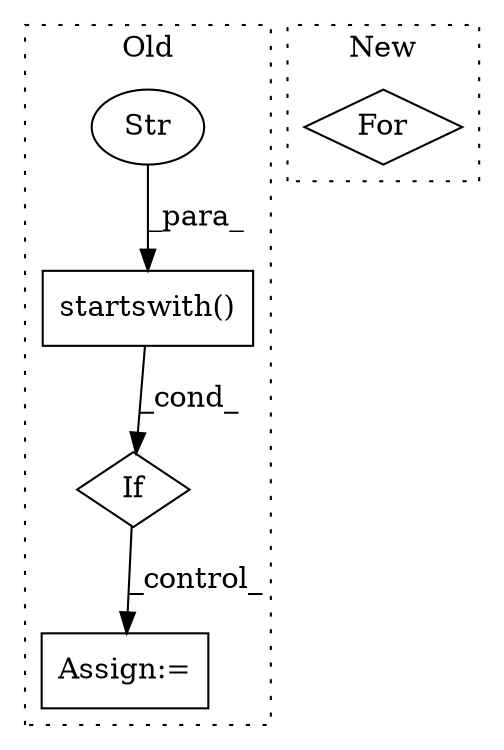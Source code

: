 digraph G {
subgraph cluster0 {
1 [label="startswith()" a="75" s="8978,9002" l="21,1" shape="box"];
3 [label="Str" a="66" s="8999" l="3" shape="ellipse"];
4 [label="If" a="96" s="8975" l="3" shape="diamond"];
5 [label="Assign:=" a="68" s="9065" l="3" shape="box"];
label = "Old";
style="dotted";
}
subgraph cluster1 {
2 [label="For" a="107" s="9364,9377" l="4,14" shape="diamond"];
label = "New";
style="dotted";
}
1 -> 4 [label="_cond_"];
3 -> 1 [label="_para_"];
4 -> 5 [label="_control_"];
}